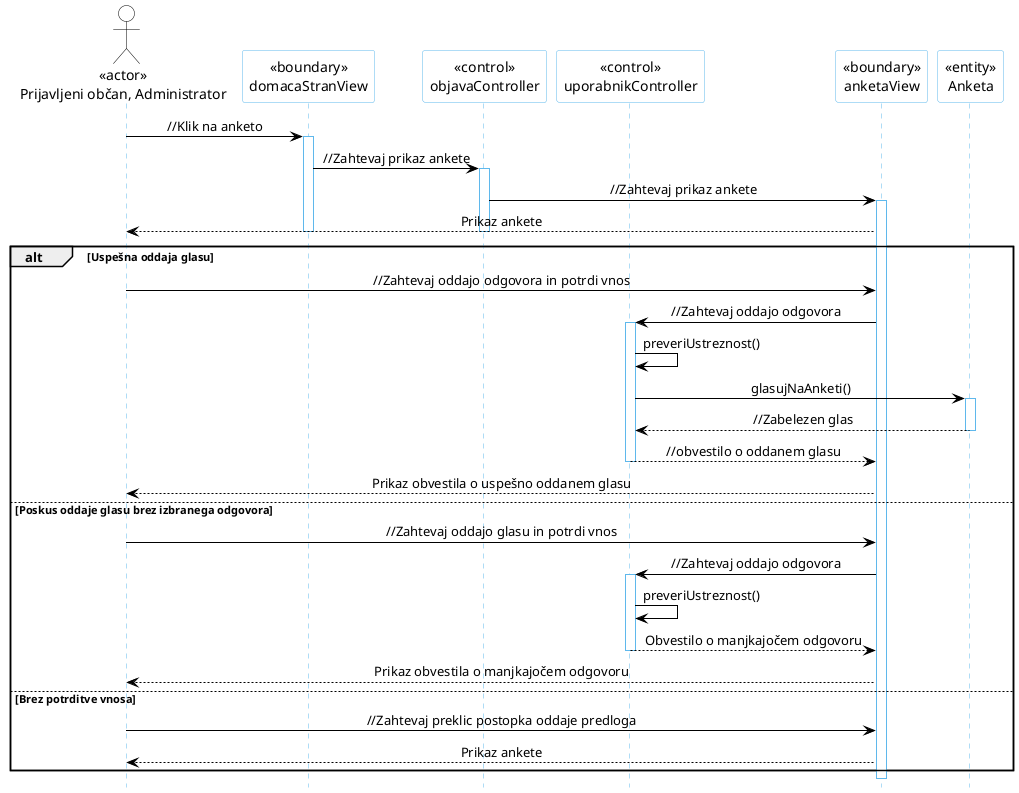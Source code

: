 @startuml
hide footbox

skinparam backgroundcolor transparent
skinparam defaultTextAlignment center
skinparam actorBorderColor black
skinparam actorBackgroundColor white
skinparam arrowColor black  
skinparam sequenceLifeLineBorderColor #5FB8EC
skinparam sequenceParticipantBorderColor #5FB8EC
skinparam sequenceParticipantBackgroundColor white

actor Uporabnik as "<<actor>>\nPrijavljeni občan, Administrator"
participant domacaStranView as "<<boundary>>\ndomacaStranView"
participant objavaController as "<<control>>\nobjavaController"
participant uporabnikController as "<<control>>\nuporabnikController"
participant anketaView as "<<boundary>>\nanketaView"

participant Anketa as "<<entity>>\nAnketa"

Uporabnik -> domacaStranView: //Klik na anketo
activate domacaStranView
domacaStranView -> objavaController: //Zahtevaj prikaz ankete
activate objavaController
objavaController -> anketaView: //Zahtevaj prikaz ankete
activate anketaView
anketaView --> Uporabnik: Prikaz ankete
deactivate objavaController
deactivate domacaStranView

alt Uspešna oddaja glasu
Uporabnik -> anketaView: //Zahtevaj oddajo odgovora in potrdi vnos
anketaView -> uporabnikController: //Zahtevaj oddajo odgovora
activate uporabnikController
uporabnikController -> uporabnikController: preveriUstreznost()
uporabnikController -> Anketa: glasujNaAnketi()
activate Anketa
Anketa --> uporabnikController: //Zabelezen glas
deactivate Anketa
uporabnikController --> anketaView: //obvestilo o oddanem glasu
deactivate uporabnikController
anketaView --> Uporabnik: Prikaz obvestila o uspešno oddanem glasu

else Poskus oddaje glasu brez izbranega odgovora
Uporabnik -> anketaView: //Zahtevaj oddajo glasu in potrdi vnos
anketaView -> uporabnikController: //Zahtevaj oddajo odgovora
activate uporabnikController
uporabnikController -> uporabnikController: preveriUstreznost()
uporabnikController --> anketaView: Obvestilo o manjkajočem odgovoru
deactivate uporabnikController
anketaView --> Uporabnik: Prikaz obvestila o manjkajočem odgovoru

else Brez potrditve vnosa
Uporabnik -> anketaView: //Zahtevaj preklic postopka oddaje predloga
anketaView --> Uporabnik: Prikaz ankete
end
@enduml